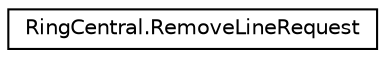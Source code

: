 digraph "Graphical Class Hierarchy"
{
 // LATEX_PDF_SIZE
  edge [fontname="Helvetica",fontsize="10",labelfontname="Helvetica",labelfontsize="10"];
  node [fontname="Helvetica",fontsize="10",shape=record];
  rankdir="LR";
  Node0 [label="RingCentral.RemoveLineRequest",height=0.2,width=0.4,color="black", fillcolor="white", style="filled",URL="$classRingCentral_1_1RemoveLineRequest.html",tooltip=" "];
}
